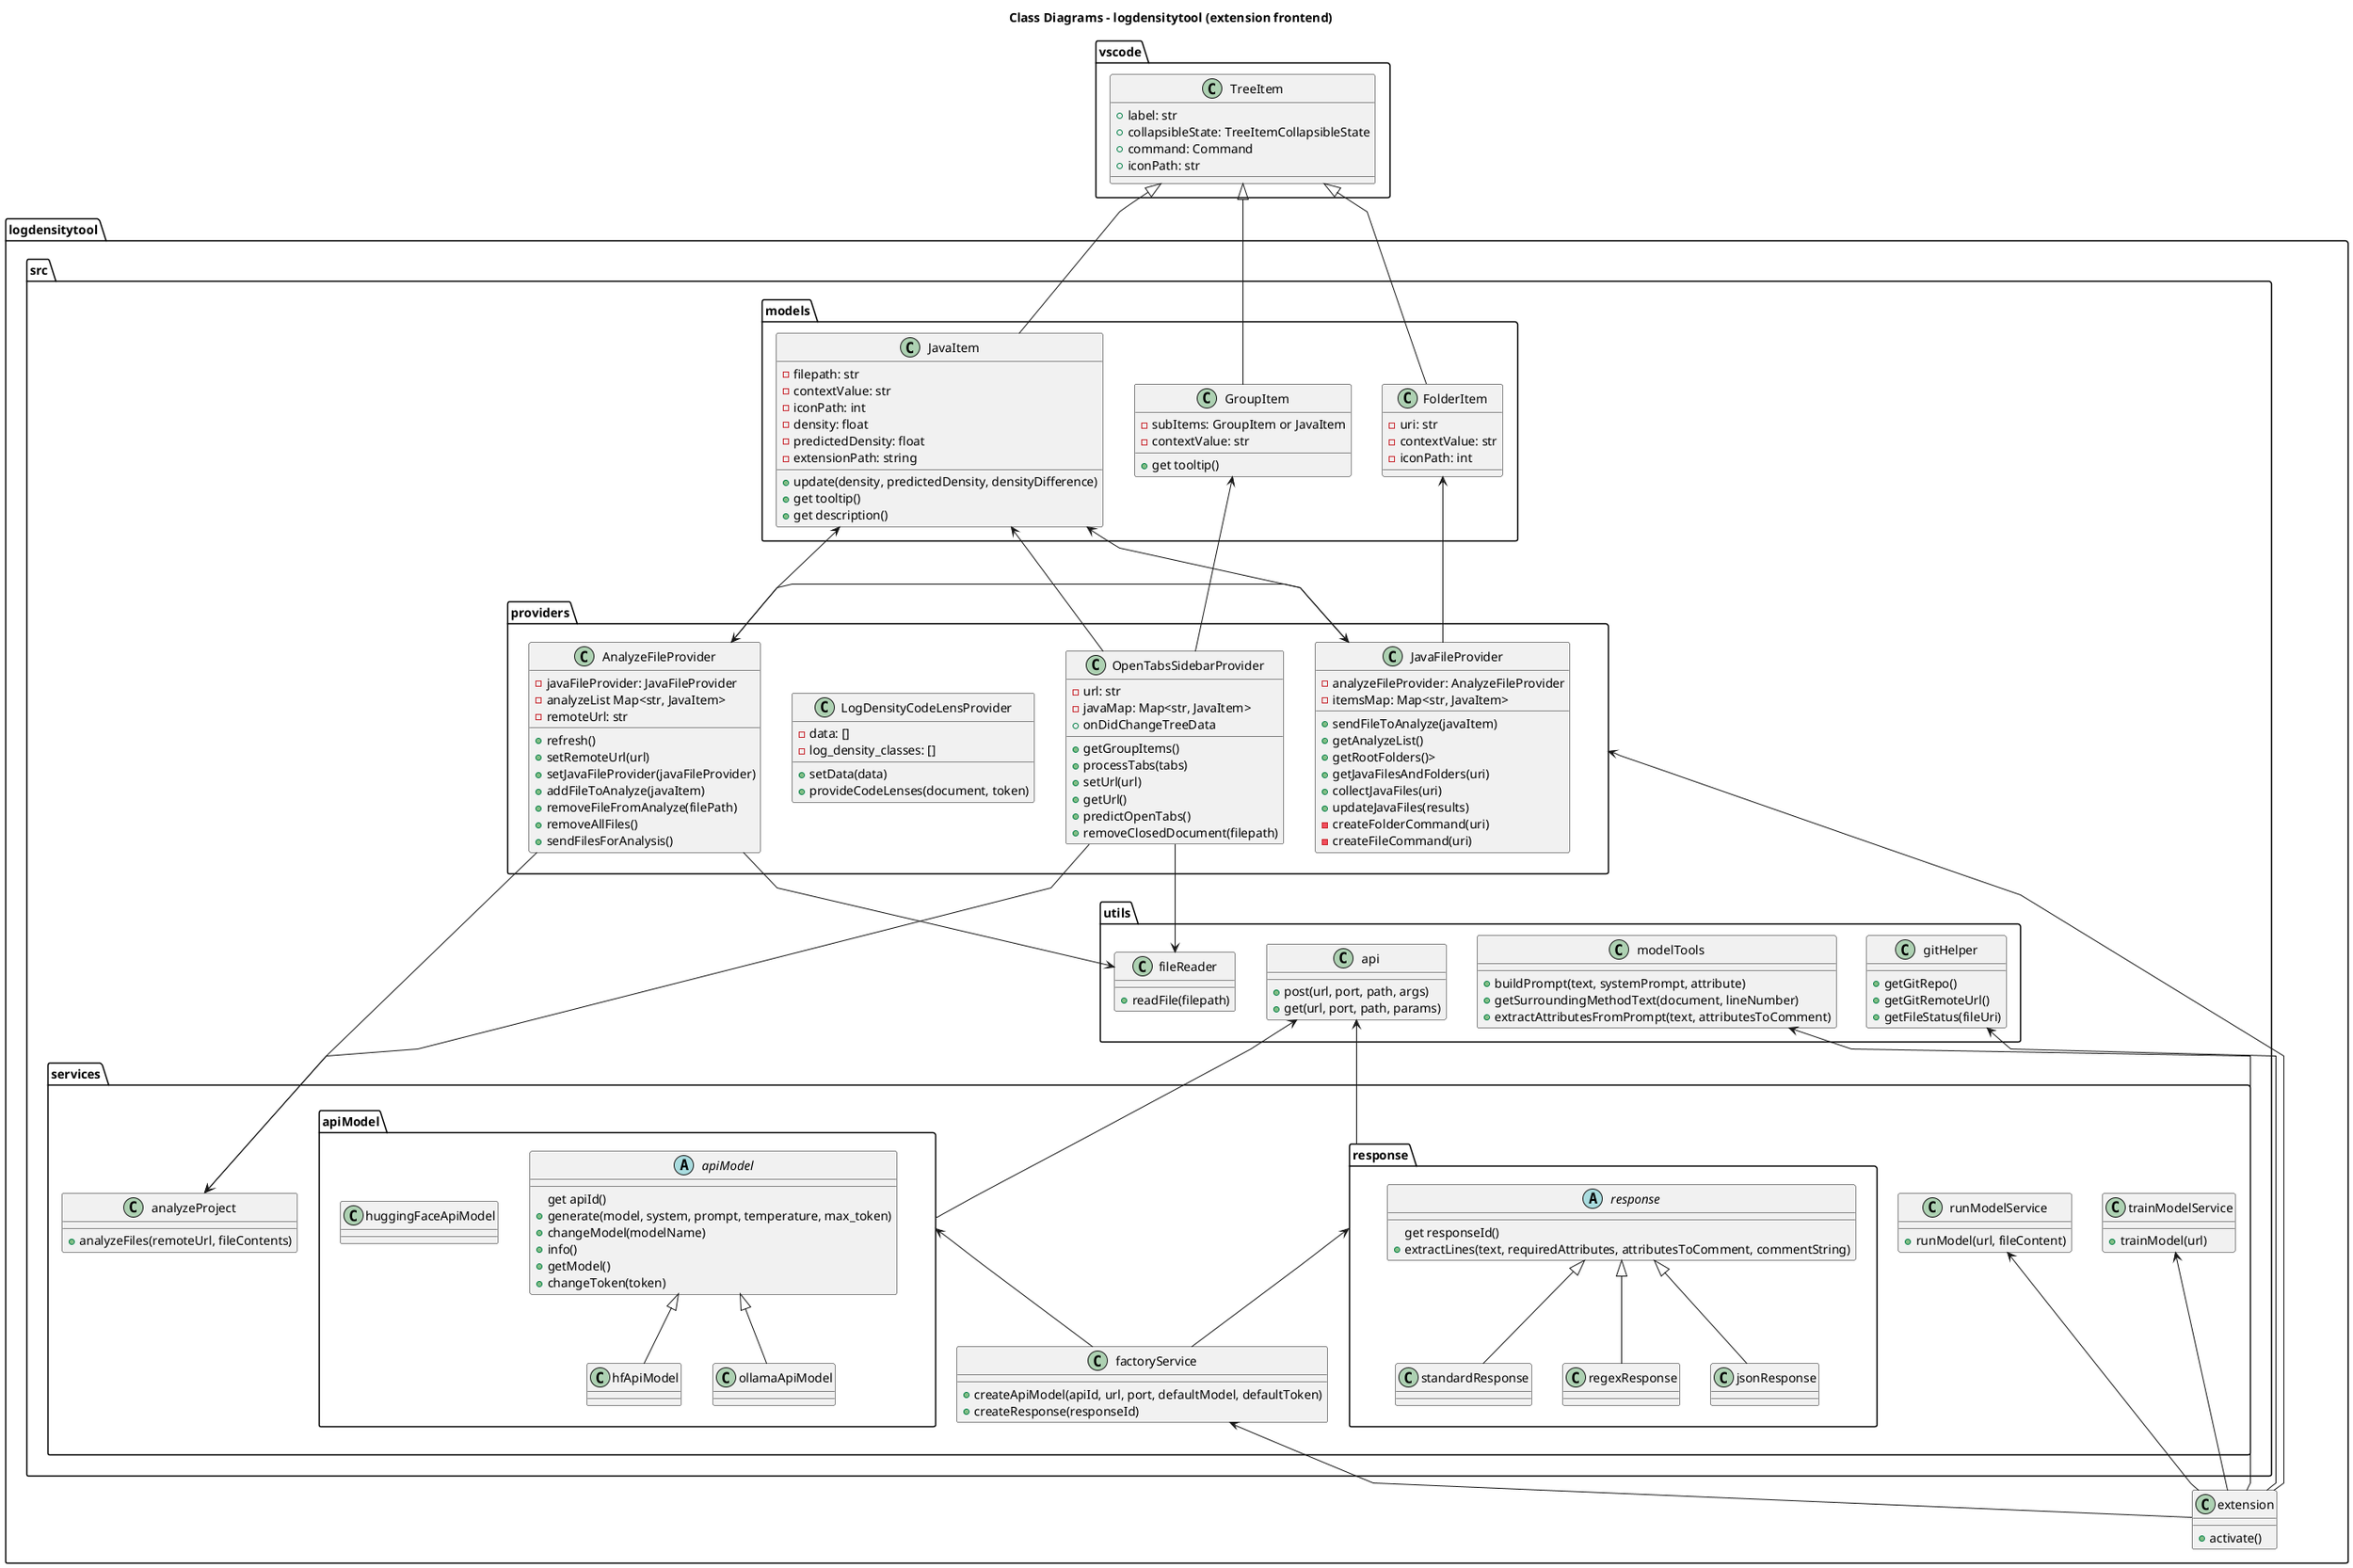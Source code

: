 @startuml class - extension
skinparam linetype polyline

title Class Diagrams - logdensitytool (extension frontend)

class vscode.TreeItem {
  +label: str
  +collapsibleState: TreeItemCollapsibleState
  +command: Command
  +iconPath: str
}

package logdensitytool {
    package src {
        package models {
            class FolderItem {
                -uri: str
                -contextValue: str
                -iconPath: int
            }

            class GroupItem {
                -subItems: GroupItem or JavaItem
                -contextValue: str
                +get tooltip()
            }

            class JavaItem {
                -filepath: str
                -contextValue: str
                -iconPath: int
                -density: float
                -predictedDensity: float
                -extensionPath: string
                +update(density, predictedDensity, densityDifference)
                +get tooltip()
                +get description()
            }

            vscode.TreeItem <|-- FolderItem
            vscode.TreeItem <|-- GroupItem
            vscode.TreeItem <|-- JavaItem
        }

        package services {
            class analyzeProject {
                +analyzeFiles(remoteUrl, fileContents)
            }

            class runModelService {
                +runModel(url, fileContent)
            }

            class trainModelService {
                +trainModel(url)
            }
            package apiModel {
                abstract class apiModel{
                    get apiId()
                    +generate(model, system, prompt, temperature, max_token)
                    +changeModel(modelName)
                    +info()
                    +getModel()
                    +changeToken(token)

                }
                class huggingFaceApiModel
                class ollamaApiModel

                apiModel <|-- hfApiModel
                apiModel <|-- ollamaApiModel
            }
            package response {
                abstract class response{
                    get responseId()
                    +extractLines(text, requiredAttributes, attributesToComment, commentString)
                }
                class standardResponse 
                class regexResponse
                class jsonResponse

                response <|-- standardResponse 
                response <|-- regexResponse
                response <|-- jsonResponse
            }
            class factoryService {
                +createApiModel(apiId, url, port, defaultModel, defaultToken)
                +createResponse(responseId)
            }

            response <-- factoryService
            apiModel <-- factoryService
        }

        package utils {
            class fileReader {
                +readFile(filepath)
            }

            class gitHelper {
                +getGitRepo()
                +getGitRemoteUrl()
                +getFileStatus(fileUri)
            }
            class api {
                +post(url, port, path, args)
                +get(url, port, path, params)
            }
            class modelTools {
                +buildPrompt(text, systemPrompt, attribute)
                +getSurroundingMethodText(document, lineNumber)
                +extractAttributesFromPrompt(text, attributesToComment) 
            }
        }
        
        package providers {
            class LogDensityCodeLensProvider {
                -data: []
                -log_density_classes: []
                +setData(data)
                +provideCodeLenses(document, token)
            }

            class AnalyzeFileProvider {
                -javaFileProvider: JavaFileProvider
                -analyzeList Map<str, JavaItem>
                -remoteUrl: str
                +refresh()
                +setRemoteUrl(url)
                +setJavaFileProvider(javaFileProvider)
                +addFileToAnalyze(javaItem)
                +removeFileFromAnalyze(filePath)
                +removeAllFiles()
                +sendFilesForAnalysis()
            }
            AnalyzeFileProvider <-> JavaFileProvider

            class JavaFileProvider {
                -analyzeFileProvider: AnalyzeFileProvider
                -itemsMap: Map<str, JavaItem>
                +sendFileToAnalyze(javaItem)
                +getAnalyzeList()
                +getRootFolders()>
                +getJavaFilesAndFolders(uri)
                +collectJavaFiles(uri)
                +updateJavaFiles(results)
                -createFolderCommand(uri)
                -createFileCommand(uri)
            }

            class OpenTabsSidebarProvider {
                -url: str
                -javaMap: Map<str, JavaItem>
                +onDidChangeTreeData
                +getGroupItems()
                +processTabs(tabs)
                +setUrl(url)
                +getUrl()
                +predictOpenTabs()
                +removeClosedDocument(filepath)
            }
        }
    }

    class extension {
        +activate()
    }

    extension -u-> trainModelService
    extension -u-> runModelService
    extension -u-> gitHelper
    extension -u-> providers
    extension -u-> factoryService
    extension -u-> modelTools

    src.services.apiModel -u-> api
    src.services.response -u-> api      

    AnalyzeFileProvider --> analyzeProject
    AnalyzeFileProvider --> fileReader
    AnalyzeFileProvider -u--> JavaItem

    JavaFileProvider -u--> FolderItem
    JavaFileProvider -u--> JavaItem

    OpenTabsSidebarProvider -u--> GroupItem
    OpenTabsSidebarProvider -u--> JavaItem
    OpenTabsSidebarProvider --> analyzeProject
    OpenTabsSidebarProvider --> fileReader
}

@enduml